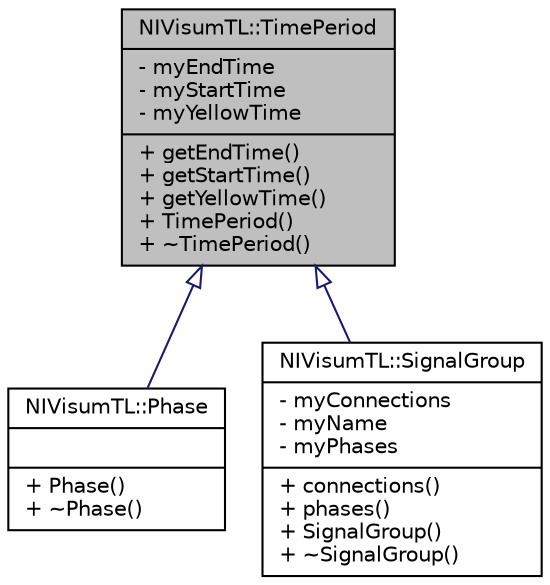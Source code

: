 digraph "NIVisumTL::TimePeriod"
{
  edge [fontname="Helvetica",fontsize="10",labelfontname="Helvetica",labelfontsize="10"];
  node [fontname="Helvetica",fontsize="10",shape=record];
  Node0 [label="{NIVisumTL::TimePeriod\n|- myEndTime\l- myStartTime\l- myYellowTime\l|+ getEndTime()\l+ getStartTime()\l+ getYellowTime()\l+ TimePeriod()\l+ ~TimePeriod()\l}",height=0.2,width=0.4,color="black", fillcolor="grey75", style="filled", fontcolor="black"];
  Node0 -> Node1 [dir="back",color="midnightblue",fontsize="10",style="solid",arrowtail="onormal",fontname="Helvetica"];
  Node1 [label="{NIVisumTL::Phase\n||+ Phase()\l+ ~Phase()\l}",height=0.2,width=0.4,color="black", fillcolor="white", style="filled",URL="$d4/d3c/class_n_i_visum_t_l_1_1_phase.html",tooltip="A phase. "];
  Node0 -> Node2 [dir="back",color="midnightblue",fontsize="10",style="solid",arrowtail="onormal",fontname="Helvetica"];
  Node2 [label="{NIVisumTL::SignalGroup\n|- myConnections\l- myName\l- myPhases\l|+ connections()\l+ phases()\l+ SignalGroup()\l+ ~SignalGroup()\l}",height=0.2,width=0.4,color="black", fillcolor="white", style="filled",URL="$dd/dde/class_n_i_visum_t_l_1_1_signal_group.html",tooltip="A signal group can be defined either by a time period or by phases. "];
}
